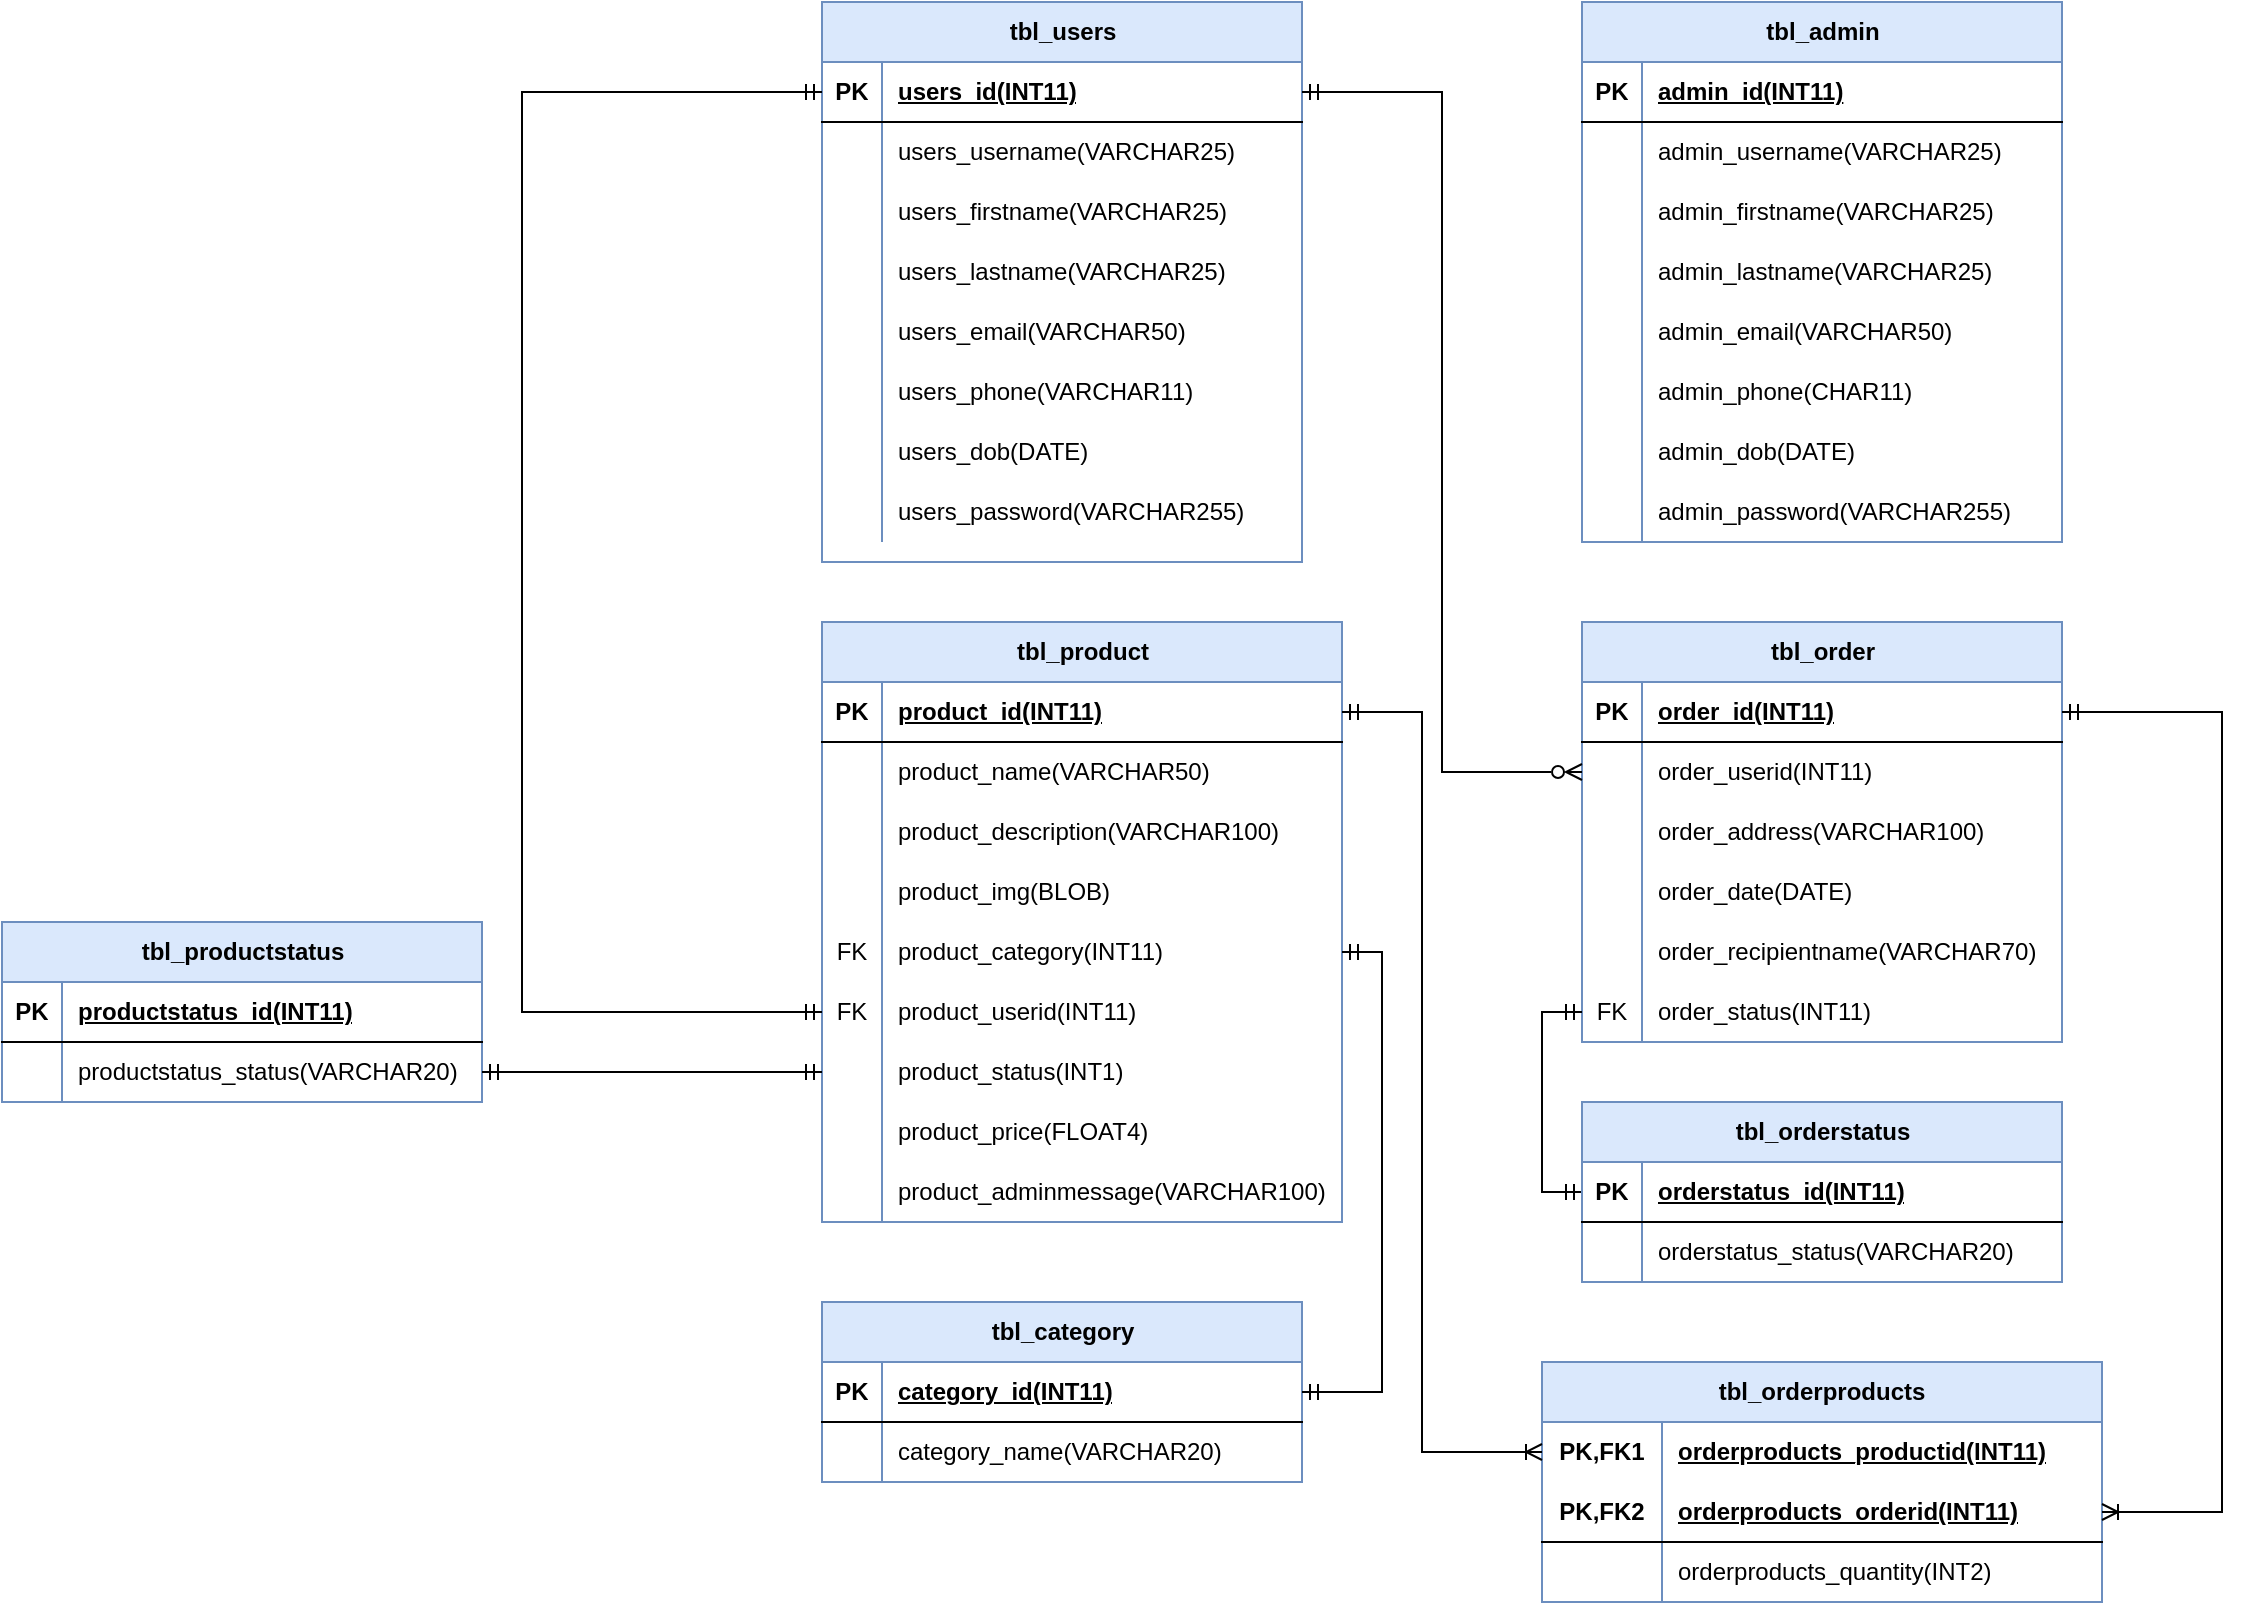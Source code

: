 <mxfile version="22.1.7" type="device">
  <diagram name="Page-1" id="d1Sl2-y3CkVBfdNEfaOQ">
    <mxGraphModel dx="2284" dy="750" grid="1" gridSize="10" guides="1" tooltips="1" connect="1" arrows="1" fold="1" page="1" pageScale="1" pageWidth="850" pageHeight="1100" math="0" shadow="0">
      <root>
        <mxCell id="0" />
        <mxCell id="1" parent="0" />
        <mxCell id="eiP_jbdUjx0Q6skLKjPK-1" value="tbl_users" style="shape=table;startSize=30;container=1;collapsible=1;childLayout=tableLayout;fixedRows=1;rowLines=0;fontStyle=1;align=center;resizeLast=1;html=1;fillColor=#dae8fc;strokeColor=#6c8ebf;" parent="1" vertex="1">
          <mxGeometry x="90" y="90" width="240" height="280" as="geometry" />
        </mxCell>
        <mxCell id="eiP_jbdUjx0Q6skLKjPK-2" value="" style="shape=tableRow;horizontal=0;startSize=0;swimlaneHead=0;swimlaneBody=0;fillColor=none;collapsible=0;dropTarget=0;points=[[0,0.5],[1,0.5]];portConstraint=eastwest;top=0;left=0;right=0;bottom=1;" parent="eiP_jbdUjx0Q6skLKjPK-1" vertex="1">
          <mxGeometry y="30" width="240" height="30" as="geometry" />
        </mxCell>
        <mxCell id="eiP_jbdUjx0Q6skLKjPK-3" value="PK" style="shape=partialRectangle;connectable=0;fillColor=none;top=0;left=0;bottom=0;right=0;fontStyle=1;overflow=hidden;whiteSpace=wrap;html=1;" parent="eiP_jbdUjx0Q6skLKjPK-2" vertex="1">
          <mxGeometry width="30" height="30" as="geometry">
            <mxRectangle width="30" height="30" as="alternateBounds" />
          </mxGeometry>
        </mxCell>
        <mxCell id="eiP_jbdUjx0Q6skLKjPK-4" value="users_id(INT11)" style="shape=partialRectangle;connectable=0;fillColor=none;top=0;left=0;bottom=0;right=0;align=left;spacingLeft=6;fontStyle=5;overflow=hidden;whiteSpace=wrap;html=1;" parent="eiP_jbdUjx0Q6skLKjPK-2" vertex="1">
          <mxGeometry x="30" width="210" height="30" as="geometry">
            <mxRectangle width="210" height="30" as="alternateBounds" />
          </mxGeometry>
        </mxCell>
        <mxCell id="eiP_jbdUjx0Q6skLKjPK-5" value="" style="shape=tableRow;horizontal=0;startSize=0;swimlaneHead=0;swimlaneBody=0;fillColor=none;collapsible=0;dropTarget=0;points=[[0,0.5],[1,0.5]];portConstraint=eastwest;top=0;left=0;right=0;bottom=0;" parent="eiP_jbdUjx0Q6skLKjPK-1" vertex="1">
          <mxGeometry y="60" width="240" height="30" as="geometry" />
        </mxCell>
        <mxCell id="eiP_jbdUjx0Q6skLKjPK-6" value="" style="shape=partialRectangle;connectable=0;fillColor=none;top=0;left=0;bottom=0;right=0;editable=1;overflow=hidden;whiteSpace=wrap;html=1;" parent="eiP_jbdUjx0Q6skLKjPK-5" vertex="1">
          <mxGeometry width="30" height="30" as="geometry">
            <mxRectangle width="30" height="30" as="alternateBounds" />
          </mxGeometry>
        </mxCell>
        <mxCell id="eiP_jbdUjx0Q6skLKjPK-7" value="users_username(VARCHAR25)" style="shape=partialRectangle;connectable=0;fillColor=none;top=0;left=0;bottom=0;right=0;align=left;spacingLeft=6;overflow=hidden;whiteSpace=wrap;html=1;" parent="eiP_jbdUjx0Q6skLKjPK-5" vertex="1">
          <mxGeometry x="30" width="210" height="30" as="geometry">
            <mxRectangle width="210" height="30" as="alternateBounds" />
          </mxGeometry>
        </mxCell>
        <mxCell id="eiP_jbdUjx0Q6skLKjPK-8" value="" style="shape=tableRow;horizontal=0;startSize=0;swimlaneHead=0;swimlaneBody=0;fillColor=none;collapsible=0;dropTarget=0;points=[[0,0.5],[1,0.5]];portConstraint=eastwest;top=0;left=0;right=0;bottom=0;" parent="eiP_jbdUjx0Q6skLKjPK-1" vertex="1">
          <mxGeometry y="90" width="240" height="30" as="geometry" />
        </mxCell>
        <mxCell id="eiP_jbdUjx0Q6skLKjPK-9" value="" style="shape=partialRectangle;connectable=0;fillColor=none;top=0;left=0;bottom=0;right=0;editable=1;overflow=hidden;whiteSpace=wrap;html=1;" parent="eiP_jbdUjx0Q6skLKjPK-8" vertex="1">
          <mxGeometry width="30" height="30" as="geometry">
            <mxRectangle width="30" height="30" as="alternateBounds" />
          </mxGeometry>
        </mxCell>
        <mxCell id="eiP_jbdUjx0Q6skLKjPK-10" value="users_firstname(VARCHAR25)" style="shape=partialRectangle;connectable=0;fillColor=none;top=0;left=0;bottom=0;right=0;align=left;spacingLeft=6;overflow=hidden;whiteSpace=wrap;html=1;" parent="eiP_jbdUjx0Q6skLKjPK-8" vertex="1">
          <mxGeometry x="30" width="210" height="30" as="geometry">
            <mxRectangle width="210" height="30" as="alternateBounds" />
          </mxGeometry>
        </mxCell>
        <mxCell id="eiP_jbdUjx0Q6skLKjPK-11" value="" style="shape=tableRow;horizontal=0;startSize=0;swimlaneHead=0;swimlaneBody=0;fillColor=none;collapsible=0;dropTarget=0;points=[[0,0.5],[1,0.5]];portConstraint=eastwest;top=0;left=0;right=0;bottom=0;" parent="eiP_jbdUjx0Q6skLKjPK-1" vertex="1">
          <mxGeometry y="120" width="240" height="30" as="geometry" />
        </mxCell>
        <mxCell id="eiP_jbdUjx0Q6skLKjPK-12" value="" style="shape=partialRectangle;connectable=0;fillColor=none;top=0;left=0;bottom=0;right=0;editable=1;overflow=hidden;whiteSpace=wrap;html=1;" parent="eiP_jbdUjx0Q6skLKjPK-11" vertex="1">
          <mxGeometry width="30" height="30" as="geometry">
            <mxRectangle width="30" height="30" as="alternateBounds" />
          </mxGeometry>
        </mxCell>
        <mxCell id="eiP_jbdUjx0Q6skLKjPK-13" value="users_lastname(VARCHAR25)" style="shape=partialRectangle;connectable=0;fillColor=none;top=0;left=0;bottom=0;right=0;align=left;spacingLeft=6;overflow=hidden;whiteSpace=wrap;html=1;" parent="eiP_jbdUjx0Q6skLKjPK-11" vertex="1">
          <mxGeometry x="30" width="210" height="30" as="geometry">
            <mxRectangle width="210" height="30" as="alternateBounds" />
          </mxGeometry>
        </mxCell>
        <mxCell id="eiP_jbdUjx0Q6skLKjPK-14" value="" style="shape=tableRow;horizontal=0;startSize=0;swimlaneHead=0;swimlaneBody=0;fillColor=none;collapsible=0;dropTarget=0;points=[[0,0.5],[1,0.5]];portConstraint=eastwest;top=0;left=0;right=0;bottom=0;" parent="eiP_jbdUjx0Q6skLKjPK-1" vertex="1">
          <mxGeometry y="150" width="240" height="30" as="geometry" />
        </mxCell>
        <mxCell id="eiP_jbdUjx0Q6skLKjPK-15" value="" style="shape=partialRectangle;connectable=0;fillColor=none;top=0;left=0;bottom=0;right=0;editable=1;overflow=hidden;whiteSpace=wrap;html=1;" parent="eiP_jbdUjx0Q6skLKjPK-14" vertex="1">
          <mxGeometry width="30" height="30" as="geometry">
            <mxRectangle width="30" height="30" as="alternateBounds" />
          </mxGeometry>
        </mxCell>
        <mxCell id="eiP_jbdUjx0Q6skLKjPK-16" value="users_email(VARCHAR50)" style="shape=partialRectangle;connectable=0;fillColor=none;top=0;left=0;bottom=0;right=0;align=left;spacingLeft=6;overflow=hidden;whiteSpace=wrap;html=1;" parent="eiP_jbdUjx0Q6skLKjPK-14" vertex="1">
          <mxGeometry x="30" width="210" height="30" as="geometry">
            <mxRectangle width="210" height="30" as="alternateBounds" />
          </mxGeometry>
        </mxCell>
        <mxCell id="eiP_jbdUjx0Q6skLKjPK-17" value="" style="shape=tableRow;horizontal=0;startSize=0;swimlaneHead=0;swimlaneBody=0;fillColor=none;collapsible=0;dropTarget=0;points=[[0,0.5],[1,0.5]];portConstraint=eastwest;top=0;left=0;right=0;bottom=0;" parent="eiP_jbdUjx0Q6skLKjPK-1" vertex="1">
          <mxGeometry y="180" width="240" height="30" as="geometry" />
        </mxCell>
        <mxCell id="eiP_jbdUjx0Q6skLKjPK-18" value="" style="shape=partialRectangle;connectable=0;fillColor=none;top=0;left=0;bottom=0;right=0;editable=1;overflow=hidden;whiteSpace=wrap;html=1;" parent="eiP_jbdUjx0Q6skLKjPK-17" vertex="1">
          <mxGeometry width="30" height="30" as="geometry">
            <mxRectangle width="30" height="30" as="alternateBounds" />
          </mxGeometry>
        </mxCell>
        <mxCell id="eiP_jbdUjx0Q6skLKjPK-19" value="users_phone(VARCHAR11)" style="shape=partialRectangle;connectable=0;fillColor=none;top=0;left=0;bottom=0;right=0;align=left;spacingLeft=6;overflow=hidden;whiteSpace=wrap;html=1;" parent="eiP_jbdUjx0Q6skLKjPK-17" vertex="1">
          <mxGeometry x="30" width="210" height="30" as="geometry">
            <mxRectangle width="210" height="30" as="alternateBounds" />
          </mxGeometry>
        </mxCell>
        <mxCell id="eiP_jbdUjx0Q6skLKjPK-20" value="" style="shape=tableRow;horizontal=0;startSize=0;swimlaneHead=0;swimlaneBody=0;fillColor=none;collapsible=0;dropTarget=0;points=[[0,0.5],[1,0.5]];portConstraint=eastwest;top=0;left=0;right=0;bottom=0;" parent="eiP_jbdUjx0Q6skLKjPK-1" vertex="1">
          <mxGeometry y="210" width="240" height="30" as="geometry" />
        </mxCell>
        <mxCell id="eiP_jbdUjx0Q6skLKjPK-21" value="" style="shape=partialRectangle;connectable=0;fillColor=none;top=0;left=0;bottom=0;right=0;editable=1;overflow=hidden;whiteSpace=wrap;html=1;" parent="eiP_jbdUjx0Q6skLKjPK-20" vertex="1">
          <mxGeometry width="30" height="30" as="geometry">
            <mxRectangle width="30" height="30" as="alternateBounds" />
          </mxGeometry>
        </mxCell>
        <mxCell id="eiP_jbdUjx0Q6skLKjPK-22" value="users_dob(DATE)" style="shape=partialRectangle;connectable=0;fillColor=none;top=0;left=0;bottom=0;right=0;align=left;spacingLeft=6;overflow=hidden;whiteSpace=wrap;html=1;" parent="eiP_jbdUjx0Q6skLKjPK-20" vertex="1">
          <mxGeometry x="30" width="210" height="30" as="geometry">
            <mxRectangle width="210" height="30" as="alternateBounds" />
          </mxGeometry>
        </mxCell>
        <mxCell id="yOBmvDDUHpHxx6-CyJIX-32" value="" style="shape=tableRow;horizontal=0;startSize=0;swimlaneHead=0;swimlaneBody=0;fillColor=none;collapsible=0;dropTarget=0;points=[[0,0.5],[1,0.5]];portConstraint=eastwest;top=0;left=0;right=0;bottom=0;" parent="eiP_jbdUjx0Q6skLKjPK-1" vertex="1">
          <mxGeometry y="240" width="240" height="30" as="geometry" />
        </mxCell>
        <mxCell id="yOBmvDDUHpHxx6-CyJIX-33" value="" style="shape=partialRectangle;connectable=0;fillColor=none;top=0;left=0;bottom=0;right=0;editable=1;overflow=hidden;whiteSpace=wrap;html=1;" parent="yOBmvDDUHpHxx6-CyJIX-32" vertex="1">
          <mxGeometry width="30" height="30" as="geometry">
            <mxRectangle width="30" height="30" as="alternateBounds" />
          </mxGeometry>
        </mxCell>
        <mxCell id="yOBmvDDUHpHxx6-CyJIX-34" value="users_password(VARCHAR255)" style="shape=partialRectangle;connectable=0;fillColor=none;top=0;left=0;bottom=0;right=0;align=left;spacingLeft=6;overflow=hidden;whiteSpace=wrap;html=1;" parent="yOBmvDDUHpHxx6-CyJIX-32" vertex="1">
          <mxGeometry x="30" width="210" height="30" as="geometry">
            <mxRectangle width="210" height="30" as="alternateBounds" />
          </mxGeometry>
        </mxCell>
        <mxCell id="eiP_jbdUjx0Q6skLKjPK-23" value="tbl_admin" style="shape=table;startSize=30;container=1;collapsible=1;childLayout=tableLayout;fixedRows=1;rowLines=0;fontStyle=1;align=center;resizeLast=1;html=1;fillColor=#dae8fc;strokeColor=#6c8ebf;" parent="1" vertex="1">
          <mxGeometry x="470" y="90" width="240" height="270" as="geometry" />
        </mxCell>
        <mxCell id="eiP_jbdUjx0Q6skLKjPK-24" value="" style="shape=tableRow;horizontal=0;startSize=0;swimlaneHead=0;swimlaneBody=0;fillColor=none;collapsible=0;dropTarget=0;points=[[0,0.5],[1,0.5]];portConstraint=eastwest;top=0;left=0;right=0;bottom=1;" parent="eiP_jbdUjx0Q6skLKjPK-23" vertex="1">
          <mxGeometry y="30" width="240" height="30" as="geometry" />
        </mxCell>
        <mxCell id="eiP_jbdUjx0Q6skLKjPK-25" value="PK" style="shape=partialRectangle;connectable=0;fillColor=none;top=0;left=0;bottom=0;right=0;fontStyle=1;overflow=hidden;whiteSpace=wrap;html=1;" parent="eiP_jbdUjx0Q6skLKjPK-24" vertex="1">
          <mxGeometry width="30" height="30" as="geometry">
            <mxRectangle width="30" height="30" as="alternateBounds" />
          </mxGeometry>
        </mxCell>
        <mxCell id="eiP_jbdUjx0Q6skLKjPK-26" value="admin_id(INT11)" style="shape=partialRectangle;connectable=0;fillColor=none;top=0;left=0;bottom=0;right=0;align=left;spacingLeft=6;fontStyle=5;overflow=hidden;whiteSpace=wrap;html=1;" parent="eiP_jbdUjx0Q6skLKjPK-24" vertex="1">
          <mxGeometry x="30" width="210" height="30" as="geometry">
            <mxRectangle width="210" height="30" as="alternateBounds" />
          </mxGeometry>
        </mxCell>
        <mxCell id="eiP_jbdUjx0Q6skLKjPK-27" value="" style="shape=tableRow;horizontal=0;startSize=0;swimlaneHead=0;swimlaneBody=0;fillColor=none;collapsible=0;dropTarget=0;points=[[0,0.5],[1,0.5]];portConstraint=eastwest;top=0;left=0;right=0;bottom=0;" parent="eiP_jbdUjx0Q6skLKjPK-23" vertex="1">
          <mxGeometry y="60" width="240" height="30" as="geometry" />
        </mxCell>
        <mxCell id="eiP_jbdUjx0Q6skLKjPK-28" value="" style="shape=partialRectangle;connectable=0;fillColor=none;top=0;left=0;bottom=0;right=0;editable=1;overflow=hidden;whiteSpace=wrap;html=1;" parent="eiP_jbdUjx0Q6skLKjPK-27" vertex="1">
          <mxGeometry width="30" height="30" as="geometry">
            <mxRectangle width="30" height="30" as="alternateBounds" />
          </mxGeometry>
        </mxCell>
        <mxCell id="eiP_jbdUjx0Q6skLKjPK-29" value="admin_username(VARCHAR25)" style="shape=partialRectangle;connectable=0;fillColor=none;top=0;left=0;bottom=0;right=0;align=left;spacingLeft=6;overflow=hidden;whiteSpace=wrap;html=1;" parent="eiP_jbdUjx0Q6skLKjPK-27" vertex="1">
          <mxGeometry x="30" width="210" height="30" as="geometry">
            <mxRectangle width="210" height="30" as="alternateBounds" />
          </mxGeometry>
        </mxCell>
        <mxCell id="eiP_jbdUjx0Q6skLKjPK-30" value="" style="shape=tableRow;horizontal=0;startSize=0;swimlaneHead=0;swimlaneBody=0;fillColor=none;collapsible=0;dropTarget=0;points=[[0,0.5],[1,0.5]];portConstraint=eastwest;top=0;left=0;right=0;bottom=0;" parent="eiP_jbdUjx0Q6skLKjPK-23" vertex="1">
          <mxGeometry y="90" width="240" height="30" as="geometry" />
        </mxCell>
        <mxCell id="eiP_jbdUjx0Q6skLKjPK-31" value="" style="shape=partialRectangle;connectable=0;fillColor=none;top=0;left=0;bottom=0;right=0;editable=1;overflow=hidden;whiteSpace=wrap;html=1;" parent="eiP_jbdUjx0Q6skLKjPK-30" vertex="1">
          <mxGeometry width="30" height="30" as="geometry">
            <mxRectangle width="30" height="30" as="alternateBounds" />
          </mxGeometry>
        </mxCell>
        <mxCell id="eiP_jbdUjx0Q6skLKjPK-32" value="admin_firstname(VARCHAR25)" style="shape=partialRectangle;connectable=0;fillColor=none;top=0;left=0;bottom=0;right=0;align=left;spacingLeft=6;overflow=hidden;whiteSpace=wrap;html=1;" parent="eiP_jbdUjx0Q6skLKjPK-30" vertex="1">
          <mxGeometry x="30" width="210" height="30" as="geometry">
            <mxRectangle width="210" height="30" as="alternateBounds" />
          </mxGeometry>
        </mxCell>
        <mxCell id="eiP_jbdUjx0Q6skLKjPK-33" value="" style="shape=tableRow;horizontal=0;startSize=0;swimlaneHead=0;swimlaneBody=0;fillColor=none;collapsible=0;dropTarget=0;points=[[0,0.5],[1,0.5]];portConstraint=eastwest;top=0;left=0;right=0;bottom=0;" parent="eiP_jbdUjx0Q6skLKjPK-23" vertex="1">
          <mxGeometry y="120" width="240" height="30" as="geometry" />
        </mxCell>
        <mxCell id="eiP_jbdUjx0Q6skLKjPK-34" value="" style="shape=partialRectangle;connectable=0;fillColor=none;top=0;left=0;bottom=0;right=0;editable=1;overflow=hidden;whiteSpace=wrap;html=1;" parent="eiP_jbdUjx0Q6skLKjPK-33" vertex="1">
          <mxGeometry width="30" height="30" as="geometry">
            <mxRectangle width="30" height="30" as="alternateBounds" />
          </mxGeometry>
        </mxCell>
        <mxCell id="eiP_jbdUjx0Q6skLKjPK-35" value="admin_lastname(VARCHAR25)" style="shape=partialRectangle;connectable=0;fillColor=none;top=0;left=0;bottom=0;right=0;align=left;spacingLeft=6;overflow=hidden;whiteSpace=wrap;html=1;" parent="eiP_jbdUjx0Q6skLKjPK-33" vertex="1">
          <mxGeometry x="30" width="210" height="30" as="geometry">
            <mxRectangle width="210" height="30" as="alternateBounds" />
          </mxGeometry>
        </mxCell>
        <mxCell id="eiP_jbdUjx0Q6skLKjPK-36" value="" style="shape=tableRow;horizontal=0;startSize=0;swimlaneHead=0;swimlaneBody=0;fillColor=none;collapsible=0;dropTarget=0;points=[[0,0.5],[1,0.5]];portConstraint=eastwest;top=0;left=0;right=0;bottom=0;" parent="eiP_jbdUjx0Q6skLKjPK-23" vertex="1">
          <mxGeometry y="150" width="240" height="30" as="geometry" />
        </mxCell>
        <mxCell id="eiP_jbdUjx0Q6skLKjPK-37" value="" style="shape=partialRectangle;connectable=0;fillColor=none;top=0;left=0;bottom=0;right=0;editable=1;overflow=hidden;whiteSpace=wrap;html=1;" parent="eiP_jbdUjx0Q6skLKjPK-36" vertex="1">
          <mxGeometry width="30" height="30" as="geometry">
            <mxRectangle width="30" height="30" as="alternateBounds" />
          </mxGeometry>
        </mxCell>
        <mxCell id="eiP_jbdUjx0Q6skLKjPK-38" value="admin_email(VARCHAR50)" style="shape=partialRectangle;connectable=0;fillColor=none;top=0;left=0;bottom=0;right=0;align=left;spacingLeft=6;overflow=hidden;whiteSpace=wrap;html=1;" parent="eiP_jbdUjx0Q6skLKjPK-36" vertex="1">
          <mxGeometry x="30" width="210" height="30" as="geometry">
            <mxRectangle width="210" height="30" as="alternateBounds" />
          </mxGeometry>
        </mxCell>
        <mxCell id="eiP_jbdUjx0Q6skLKjPK-39" value="" style="shape=tableRow;horizontal=0;startSize=0;swimlaneHead=0;swimlaneBody=0;fillColor=none;collapsible=0;dropTarget=0;points=[[0,0.5],[1,0.5]];portConstraint=eastwest;top=0;left=0;right=0;bottom=0;" parent="eiP_jbdUjx0Q6skLKjPK-23" vertex="1">
          <mxGeometry y="180" width="240" height="30" as="geometry" />
        </mxCell>
        <mxCell id="eiP_jbdUjx0Q6skLKjPK-40" value="" style="shape=partialRectangle;connectable=0;fillColor=none;top=0;left=0;bottom=0;right=0;editable=1;overflow=hidden;whiteSpace=wrap;html=1;" parent="eiP_jbdUjx0Q6skLKjPK-39" vertex="1">
          <mxGeometry width="30" height="30" as="geometry">
            <mxRectangle width="30" height="30" as="alternateBounds" />
          </mxGeometry>
        </mxCell>
        <mxCell id="eiP_jbdUjx0Q6skLKjPK-41" value="admin_phone(CHAR11)" style="shape=partialRectangle;connectable=0;fillColor=none;top=0;left=0;bottom=0;right=0;align=left;spacingLeft=6;overflow=hidden;whiteSpace=wrap;html=1;" parent="eiP_jbdUjx0Q6skLKjPK-39" vertex="1">
          <mxGeometry x="30" width="210" height="30" as="geometry">
            <mxRectangle width="210" height="30" as="alternateBounds" />
          </mxGeometry>
        </mxCell>
        <mxCell id="eiP_jbdUjx0Q6skLKjPK-42" value="" style="shape=tableRow;horizontal=0;startSize=0;swimlaneHead=0;swimlaneBody=0;fillColor=none;collapsible=0;dropTarget=0;points=[[0,0.5],[1,0.5]];portConstraint=eastwest;top=0;left=0;right=0;bottom=0;" parent="eiP_jbdUjx0Q6skLKjPK-23" vertex="1">
          <mxGeometry y="210" width="240" height="30" as="geometry" />
        </mxCell>
        <mxCell id="eiP_jbdUjx0Q6skLKjPK-43" value="" style="shape=partialRectangle;connectable=0;fillColor=none;top=0;left=0;bottom=0;right=0;editable=1;overflow=hidden;whiteSpace=wrap;html=1;" parent="eiP_jbdUjx0Q6skLKjPK-42" vertex="1">
          <mxGeometry width="30" height="30" as="geometry">
            <mxRectangle width="30" height="30" as="alternateBounds" />
          </mxGeometry>
        </mxCell>
        <mxCell id="eiP_jbdUjx0Q6skLKjPK-44" value="admin_dob(DATE)" style="shape=partialRectangle;connectable=0;fillColor=none;top=0;left=0;bottom=0;right=0;align=left;spacingLeft=6;overflow=hidden;whiteSpace=wrap;html=1;" parent="eiP_jbdUjx0Q6skLKjPK-42" vertex="1">
          <mxGeometry x="30" width="210" height="30" as="geometry">
            <mxRectangle width="210" height="30" as="alternateBounds" />
          </mxGeometry>
        </mxCell>
        <mxCell id="yOBmvDDUHpHxx6-CyJIX-35" value="" style="shape=tableRow;horizontal=0;startSize=0;swimlaneHead=0;swimlaneBody=0;fillColor=none;collapsible=0;dropTarget=0;points=[[0,0.5],[1,0.5]];portConstraint=eastwest;top=0;left=0;right=0;bottom=0;" parent="eiP_jbdUjx0Q6skLKjPK-23" vertex="1">
          <mxGeometry y="240" width="240" height="30" as="geometry" />
        </mxCell>
        <mxCell id="yOBmvDDUHpHxx6-CyJIX-36" value="" style="shape=partialRectangle;connectable=0;fillColor=none;top=0;left=0;bottom=0;right=0;editable=1;overflow=hidden;whiteSpace=wrap;html=1;" parent="yOBmvDDUHpHxx6-CyJIX-35" vertex="1">
          <mxGeometry width="30" height="30" as="geometry">
            <mxRectangle width="30" height="30" as="alternateBounds" />
          </mxGeometry>
        </mxCell>
        <mxCell id="yOBmvDDUHpHxx6-CyJIX-37" value="admin_password(VARCHAR255)" style="shape=partialRectangle;connectable=0;fillColor=none;top=0;left=0;bottom=0;right=0;align=left;spacingLeft=6;overflow=hidden;whiteSpace=wrap;html=1;" parent="yOBmvDDUHpHxx6-CyJIX-35" vertex="1">
          <mxGeometry x="30" width="210" height="30" as="geometry">
            <mxRectangle width="210" height="30" as="alternateBounds" />
          </mxGeometry>
        </mxCell>
        <mxCell id="eiP_jbdUjx0Q6skLKjPK-45" value="tbl_product" style="shape=table;startSize=30;container=1;collapsible=1;childLayout=tableLayout;fixedRows=1;rowLines=0;fontStyle=1;align=center;resizeLast=1;html=1;fillColor=#dae8fc;strokeColor=#6c8ebf;" parent="1" vertex="1">
          <mxGeometry x="90" y="400" width="260" height="300" as="geometry" />
        </mxCell>
        <mxCell id="eiP_jbdUjx0Q6skLKjPK-46" value="" style="shape=tableRow;horizontal=0;startSize=0;swimlaneHead=0;swimlaneBody=0;fillColor=none;collapsible=0;dropTarget=0;points=[[0,0.5],[1,0.5]];portConstraint=eastwest;top=0;left=0;right=0;bottom=1;" parent="eiP_jbdUjx0Q6skLKjPK-45" vertex="1">
          <mxGeometry y="30" width="260" height="30" as="geometry" />
        </mxCell>
        <mxCell id="eiP_jbdUjx0Q6skLKjPK-47" value="PK" style="shape=partialRectangle;connectable=0;fillColor=none;top=0;left=0;bottom=0;right=0;fontStyle=1;overflow=hidden;whiteSpace=wrap;html=1;" parent="eiP_jbdUjx0Q6skLKjPK-46" vertex="1">
          <mxGeometry width="30" height="30" as="geometry">
            <mxRectangle width="30" height="30" as="alternateBounds" />
          </mxGeometry>
        </mxCell>
        <mxCell id="eiP_jbdUjx0Q6skLKjPK-48" value="product_id(INT11)" style="shape=partialRectangle;connectable=0;fillColor=none;top=0;left=0;bottom=0;right=0;align=left;spacingLeft=6;fontStyle=5;overflow=hidden;whiteSpace=wrap;html=1;" parent="eiP_jbdUjx0Q6skLKjPK-46" vertex="1">
          <mxGeometry x="30" width="230" height="30" as="geometry">
            <mxRectangle width="230" height="30" as="alternateBounds" />
          </mxGeometry>
        </mxCell>
        <mxCell id="eiP_jbdUjx0Q6skLKjPK-49" value="" style="shape=tableRow;horizontal=0;startSize=0;swimlaneHead=0;swimlaneBody=0;fillColor=none;collapsible=0;dropTarget=0;points=[[0,0.5],[1,0.5]];portConstraint=eastwest;top=0;left=0;right=0;bottom=0;" parent="eiP_jbdUjx0Q6skLKjPK-45" vertex="1">
          <mxGeometry y="60" width="260" height="30" as="geometry" />
        </mxCell>
        <mxCell id="eiP_jbdUjx0Q6skLKjPK-50" value="" style="shape=partialRectangle;connectable=0;fillColor=none;top=0;left=0;bottom=0;right=0;editable=1;overflow=hidden;whiteSpace=wrap;html=1;" parent="eiP_jbdUjx0Q6skLKjPK-49" vertex="1">
          <mxGeometry width="30" height="30" as="geometry">
            <mxRectangle width="30" height="30" as="alternateBounds" />
          </mxGeometry>
        </mxCell>
        <mxCell id="eiP_jbdUjx0Q6skLKjPK-51" value="product_name(VARCHAR50)" style="shape=partialRectangle;connectable=0;fillColor=none;top=0;left=0;bottom=0;right=0;align=left;spacingLeft=6;overflow=hidden;whiteSpace=wrap;html=1;" parent="eiP_jbdUjx0Q6skLKjPK-49" vertex="1">
          <mxGeometry x="30" width="230" height="30" as="geometry">
            <mxRectangle width="230" height="30" as="alternateBounds" />
          </mxGeometry>
        </mxCell>
        <mxCell id="eiP_jbdUjx0Q6skLKjPK-52" value="" style="shape=tableRow;horizontal=0;startSize=0;swimlaneHead=0;swimlaneBody=0;fillColor=none;collapsible=0;dropTarget=0;points=[[0,0.5],[1,0.5]];portConstraint=eastwest;top=0;left=0;right=0;bottom=0;" parent="eiP_jbdUjx0Q6skLKjPK-45" vertex="1">
          <mxGeometry y="90" width="260" height="30" as="geometry" />
        </mxCell>
        <mxCell id="eiP_jbdUjx0Q6skLKjPK-53" value="" style="shape=partialRectangle;connectable=0;fillColor=none;top=0;left=0;bottom=0;right=0;editable=1;overflow=hidden;whiteSpace=wrap;html=1;" parent="eiP_jbdUjx0Q6skLKjPK-52" vertex="1">
          <mxGeometry width="30" height="30" as="geometry">
            <mxRectangle width="30" height="30" as="alternateBounds" />
          </mxGeometry>
        </mxCell>
        <mxCell id="eiP_jbdUjx0Q6skLKjPK-54" value="product_description(VARCHAR100)&amp;nbsp;" style="shape=partialRectangle;connectable=0;fillColor=none;top=0;left=0;bottom=0;right=0;align=left;spacingLeft=6;overflow=hidden;whiteSpace=wrap;html=1;" parent="eiP_jbdUjx0Q6skLKjPK-52" vertex="1">
          <mxGeometry x="30" width="230" height="30" as="geometry">
            <mxRectangle width="230" height="30" as="alternateBounds" />
          </mxGeometry>
        </mxCell>
        <mxCell id="eiP_jbdUjx0Q6skLKjPK-55" value="" style="shape=tableRow;horizontal=0;startSize=0;swimlaneHead=0;swimlaneBody=0;fillColor=none;collapsible=0;dropTarget=0;points=[[0,0.5],[1,0.5]];portConstraint=eastwest;top=0;left=0;right=0;bottom=0;" parent="eiP_jbdUjx0Q6skLKjPK-45" vertex="1">
          <mxGeometry y="120" width="260" height="30" as="geometry" />
        </mxCell>
        <mxCell id="eiP_jbdUjx0Q6skLKjPK-56" value="" style="shape=partialRectangle;connectable=0;fillColor=none;top=0;left=0;bottom=0;right=0;editable=1;overflow=hidden;whiteSpace=wrap;html=1;" parent="eiP_jbdUjx0Q6skLKjPK-55" vertex="1">
          <mxGeometry width="30" height="30" as="geometry">
            <mxRectangle width="30" height="30" as="alternateBounds" />
          </mxGeometry>
        </mxCell>
        <mxCell id="eiP_jbdUjx0Q6skLKjPK-57" value="product_img(BLOB)" style="shape=partialRectangle;connectable=0;fillColor=none;top=0;left=0;bottom=0;right=0;align=left;spacingLeft=6;overflow=hidden;whiteSpace=wrap;html=1;" parent="eiP_jbdUjx0Q6skLKjPK-55" vertex="1">
          <mxGeometry x="30" width="230" height="30" as="geometry">
            <mxRectangle width="230" height="30" as="alternateBounds" />
          </mxGeometry>
        </mxCell>
        <mxCell id="eiP_jbdUjx0Q6skLKjPK-58" value="" style="shape=tableRow;horizontal=0;startSize=0;swimlaneHead=0;swimlaneBody=0;fillColor=none;collapsible=0;dropTarget=0;points=[[0,0.5],[1,0.5]];portConstraint=eastwest;top=0;left=0;right=0;bottom=0;" parent="eiP_jbdUjx0Q6skLKjPK-45" vertex="1">
          <mxGeometry y="150" width="260" height="30" as="geometry" />
        </mxCell>
        <mxCell id="eiP_jbdUjx0Q6skLKjPK-59" value="FK" style="shape=partialRectangle;connectable=0;fillColor=none;top=0;left=0;bottom=0;right=0;editable=1;overflow=hidden;whiteSpace=wrap;html=1;" parent="eiP_jbdUjx0Q6skLKjPK-58" vertex="1">
          <mxGeometry width="30" height="30" as="geometry">
            <mxRectangle width="30" height="30" as="alternateBounds" />
          </mxGeometry>
        </mxCell>
        <mxCell id="eiP_jbdUjx0Q6skLKjPK-60" value="product_category(INT11)" style="shape=partialRectangle;connectable=0;fillColor=none;top=0;left=0;bottom=0;right=0;align=left;spacingLeft=6;overflow=hidden;whiteSpace=wrap;html=1;" parent="eiP_jbdUjx0Q6skLKjPK-58" vertex="1">
          <mxGeometry x="30" width="230" height="30" as="geometry">
            <mxRectangle width="230" height="30" as="alternateBounds" />
          </mxGeometry>
        </mxCell>
        <mxCell id="eiP_jbdUjx0Q6skLKjPK-61" value="" style="shape=tableRow;horizontal=0;startSize=0;swimlaneHead=0;swimlaneBody=0;fillColor=none;collapsible=0;dropTarget=0;points=[[0,0.5],[1,0.5]];portConstraint=eastwest;top=0;left=0;right=0;bottom=0;" parent="eiP_jbdUjx0Q6skLKjPK-45" vertex="1">
          <mxGeometry y="180" width="260" height="30" as="geometry" />
        </mxCell>
        <mxCell id="eiP_jbdUjx0Q6skLKjPK-62" value="FK" style="shape=partialRectangle;connectable=0;fillColor=none;top=0;left=0;bottom=0;right=0;editable=1;overflow=hidden;whiteSpace=wrap;html=1;" parent="eiP_jbdUjx0Q6skLKjPK-61" vertex="1">
          <mxGeometry width="30" height="30" as="geometry">
            <mxRectangle width="30" height="30" as="alternateBounds" />
          </mxGeometry>
        </mxCell>
        <mxCell id="eiP_jbdUjx0Q6skLKjPK-63" value="product_userid(INT11)" style="shape=partialRectangle;connectable=0;fillColor=none;top=0;left=0;bottom=0;right=0;align=left;spacingLeft=6;overflow=hidden;whiteSpace=wrap;html=1;" parent="eiP_jbdUjx0Q6skLKjPK-61" vertex="1">
          <mxGeometry x="30" width="230" height="30" as="geometry">
            <mxRectangle width="230" height="30" as="alternateBounds" />
          </mxGeometry>
        </mxCell>
        <mxCell id="eiP_jbdUjx0Q6skLKjPK-79" value="" style="shape=tableRow;horizontal=0;startSize=0;swimlaneHead=0;swimlaneBody=0;fillColor=none;collapsible=0;dropTarget=0;points=[[0,0.5],[1,0.5]];portConstraint=eastwest;top=0;left=0;right=0;bottom=0;" parent="eiP_jbdUjx0Q6skLKjPK-45" vertex="1">
          <mxGeometry y="210" width="260" height="30" as="geometry" />
        </mxCell>
        <mxCell id="eiP_jbdUjx0Q6skLKjPK-80" value="" style="shape=partialRectangle;connectable=0;fillColor=none;top=0;left=0;bottom=0;right=0;editable=1;overflow=hidden;whiteSpace=wrap;html=1;" parent="eiP_jbdUjx0Q6skLKjPK-79" vertex="1">
          <mxGeometry width="30" height="30" as="geometry">
            <mxRectangle width="30" height="30" as="alternateBounds" />
          </mxGeometry>
        </mxCell>
        <mxCell id="eiP_jbdUjx0Q6skLKjPK-81" value="product_status(INT1)" style="shape=partialRectangle;connectable=0;fillColor=none;top=0;left=0;bottom=0;right=0;align=left;spacingLeft=6;overflow=hidden;whiteSpace=wrap;html=1;" parent="eiP_jbdUjx0Q6skLKjPK-79" vertex="1">
          <mxGeometry x="30" width="230" height="30" as="geometry">
            <mxRectangle width="230" height="30" as="alternateBounds" />
          </mxGeometry>
        </mxCell>
        <mxCell id="nmd4HxyVQikhKoSNf4xA-1" value="" style="shape=tableRow;horizontal=0;startSize=0;swimlaneHead=0;swimlaneBody=0;fillColor=none;collapsible=0;dropTarget=0;points=[[0,0.5],[1,0.5]];portConstraint=eastwest;top=0;left=0;right=0;bottom=0;" vertex="1" parent="eiP_jbdUjx0Q6skLKjPK-45">
          <mxGeometry y="240" width="260" height="30" as="geometry" />
        </mxCell>
        <mxCell id="nmd4HxyVQikhKoSNf4xA-2" value="" style="shape=partialRectangle;connectable=0;fillColor=none;top=0;left=0;bottom=0;right=0;editable=1;overflow=hidden;whiteSpace=wrap;html=1;" vertex="1" parent="nmd4HxyVQikhKoSNf4xA-1">
          <mxGeometry width="30" height="30" as="geometry">
            <mxRectangle width="30" height="30" as="alternateBounds" />
          </mxGeometry>
        </mxCell>
        <mxCell id="nmd4HxyVQikhKoSNf4xA-3" value="product_price(FLOAT4)" style="shape=partialRectangle;connectable=0;fillColor=none;top=0;left=0;bottom=0;right=0;align=left;spacingLeft=6;overflow=hidden;whiteSpace=wrap;html=1;" vertex="1" parent="nmd4HxyVQikhKoSNf4xA-1">
          <mxGeometry x="30" width="230" height="30" as="geometry">
            <mxRectangle width="230" height="30" as="alternateBounds" />
          </mxGeometry>
        </mxCell>
        <mxCell id="nmd4HxyVQikhKoSNf4xA-4" value="" style="shape=tableRow;horizontal=0;startSize=0;swimlaneHead=0;swimlaneBody=0;fillColor=none;collapsible=0;dropTarget=0;points=[[0,0.5],[1,0.5]];portConstraint=eastwest;top=0;left=0;right=0;bottom=0;" vertex="1" parent="eiP_jbdUjx0Q6skLKjPK-45">
          <mxGeometry y="270" width="260" height="30" as="geometry" />
        </mxCell>
        <mxCell id="nmd4HxyVQikhKoSNf4xA-5" value="" style="shape=partialRectangle;connectable=0;fillColor=none;top=0;left=0;bottom=0;right=0;editable=1;overflow=hidden;whiteSpace=wrap;html=1;" vertex="1" parent="nmd4HxyVQikhKoSNf4xA-4">
          <mxGeometry width="30" height="30" as="geometry">
            <mxRectangle width="30" height="30" as="alternateBounds" />
          </mxGeometry>
        </mxCell>
        <mxCell id="nmd4HxyVQikhKoSNf4xA-6" value="product_adminmessage(VARCHAR100)" style="shape=partialRectangle;connectable=0;fillColor=none;top=0;left=0;bottom=0;right=0;align=left;spacingLeft=6;overflow=hidden;whiteSpace=wrap;html=1;" vertex="1" parent="nmd4HxyVQikhKoSNf4xA-4">
          <mxGeometry x="30" width="230" height="30" as="geometry">
            <mxRectangle width="230" height="30" as="alternateBounds" />
          </mxGeometry>
        </mxCell>
        <mxCell id="eiP_jbdUjx0Q6skLKjPK-64" value="" style="endArrow=ERmandOne;html=1;rounded=0;entryX=0;entryY=0.5;entryDx=0;entryDy=0;exitX=0;exitY=0.5;exitDx=0;exitDy=0;startArrow=ERmandOne;startFill=0;endFill=0;" parent="1" source="eiP_jbdUjx0Q6skLKjPK-61" target="eiP_jbdUjx0Q6skLKjPK-2" edge="1">
          <mxGeometry width="50" height="50" relative="1" as="geometry">
            <mxPoint x="-100" y="420" as="sourcePoint" />
            <mxPoint x="-50" y="370" as="targetPoint" />
            <Array as="points">
              <mxPoint x="-60" y="595" />
              <mxPoint x="-60" y="135" />
              <mxPoint y="135" />
            </Array>
          </mxGeometry>
        </mxCell>
        <mxCell id="eiP_jbdUjx0Q6skLKjPK-65" value="tbl_category" style="shape=table;startSize=30;container=1;collapsible=1;childLayout=tableLayout;fixedRows=1;rowLines=0;fontStyle=1;align=center;resizeLast=1;html=1;fillColor=#dae8fc;strokeColor=#6c8ebf;" parent="1" vertex="1">
          <mxGeometry x="90" y="740" width="240" height="90" as="geometry" />
        </mxCell>
        <mxCell id="eiP_jbdUjx0Q6skLKjPK-66" value="" style="shape=tableRow;horizontal=0;startSize=0;swimlaneHead=0;swimlaneBody=0;fillColor=none;collapsible=0;dropTarget=0;points=[[0,0.5],[1,0.5]];portConstraint=eastwest;top=0;left=0;right=0;bottom=1;" parent="eiP_jbdUjx0Q6skLKjPK-65" vertex="1">
          <mxGeometry y="30" width="240" height="30" as="geometry" />
        </mxCell>
        <mxCell id="eiP_jbdUjx0Q6skLKjPK-67" value="PK" style="shape=partialRectangle;connectable=0;fillColor=none;top=0;left=0;bottom=0;right=0;fontStyle=1;overflow=hidden;whiteSpace=wrap;html=1;" parent="eiP_jbdUjx0Q6skLKjPK-66" vertex="1">
          <mxGeometry width="30" height="30" as="geometry">
            <mxRectangle width="30" height="30" as="alternateBounds" />
          </mxGeometry>
        </mxCell>
        <mxCell id="eiP_jbdUjx0Q6skLKjPK-68" value="category_id(INT11)" style="shape=partialRectangle;connectable=0;fillColor=none;top=0;left=0;bottom=0;right=0;align=left;spacingLeft=6;fontStyle=5;overflow=hidden;whiteSpace=wrap;html=1;" parent="eiP_jbdUjx0Q6skLKjPK-66" vertex="1">
          <mxGeometry x="30" width="210" height="30" as="geometry">
            <mxRectangle width="210" height="30" as="alternateBounds" />
          </mxGeometry>
        </mxCell>
        <mxCell id="eiP_jbdUjx0Q6skLKjPK-69" value="" style="shape=tableRow;horizontal=0;startSize=0;swimlaneHead=0;swimlaneBody=0;fillColor=none;collapsible=0;dropTarget=0;points=[[0,0.5],[1,0.5]];portConstraint=eastwest;top=0;left=0;right=0;bottom=0;" parent="eiP_jbdUjx0Q6skLKjPK-65" vertex="1">
          <mxGeometry y="60" width="240" height="30" as="geometry" />
        </mxCell>
        <mxCell id="eiP_jbdUjx0Q6skLKjPK-70" value="" style="shape=partialRectangle;connectable=0;fillColor=none;top=0;left=0;bottom=0;right=0;editable=1;overflow=hidden;whiteSpace=wrap;html=1;" parent="eiP_jbdUjx0Q6skLKjPK-69" vertex="1">
          <mxGeometry width="30" height="30" as="geometry">
            <mxRectangle width="30" height="30" as="alternateBounds" />
          </mxGeometry>
        </mxCell>
        <mxCell id="eiP_jbdUjx0Q6skLKjPK-71" value="category_name(VARCHAR20)" style="shape=partialRectangle;connectable=0;fillColor=none;top=0;left=0;bottom=0;right=0;align=left;spacingLeft=6;overflow=hidden;whiteSpace=wrap;html=1;" parent="eiP_jbdUjx0Q6skLKjPK-69" vertex="1">
          <mxGeometry x="30" width="210" height="30" as="geometry">
            <mxRectangle width="210" height="30" as="alternateBounds" />
          </mxGeometry>
        </mxCell>
        <mxCell id="eiP_jbdUjx0Q6skLKjPK-78" style="edgeStyle=orthogonalEdgeStyle;rounded=0;orthogonalLoop=1;jettySize=auto;html=1;exitX=1;exitY=0.5;exitDx=0;exitDy=0;entryX=1;entryY=0.5;entryDx=0;entryDy=0;endArrow=ERmandOne;endFill=0;startArrow=ERmandOne;startFill=0;" parent="1" source="eiP_jbdUjx0Q6skLKjPK-66" target="eiP_jbdUjx0Q6skLKjPK-58" edge="1">
          <mxGeometry relative="1" as="geometry" />
        </mxCell>
        <mxCell id="eiP_jbdUjx0Q6skLKjPK-82" value="tbl_order" style="shape=table;startSize=30;container=1;collapsible=1;childLayout=tableLayout;fixedRows=1;rowLines=0;fontStyle=1;align=center;resizeLast=1;html=1;fillColor=#dae8fc;strokeColor=#6c8ebf;" parent="1" vertex="1">
          <mxGeometry x="470" y="400" width="240" height="210" as="geometry" />
        </mxCell>
        <mxCell id="eiP_jbdUjx0Q6skLKjPK-83" value="" style="shape=tableRow;horizontal=0;startSize=0;swimlaneHead=0;swimlaneBody=0;fillColor=none;collapsible=0;dropTarget=0;points=[[0,0.5],[1,0.5]];portConstraint=eastwest;top=0;left=0;right=0;bottom=1;" parent="eiP_jbdUjx0Q6skLKjPK-82" vertex="1">
          <mxGeometry y="30" width="240" height="30" as="geometry" />
        </mxCell>
        <mxCell id="eiP_jbdUjx0Q6skLKjPK-84" value="PK" style="shape=partialRectangle;connectable=0;fillColor=none;top=0;left=0;bottom=0;right=0;fontStyle=1;overflow=hidden;whiteSpace=wrap;html=1;" parent="eiP_jbdUjx0Q6skLKjPK-83" vertex="1">
          <mxGeometry width="30" height="30" as="geometry">
            <mxRectangle width="30" height="30" as="alternateBounds" />
          </mxGeometry>
        </mxCell>
        <mxCell id="eiP_jbdUjx0Q6skLKjPK-85" value="order_id(INT11)" style="shape=partialRectangle;connectable=0;fillColor=none;top=0;left=0;bottom=0;right=0;align=left;spacingLeft=6;fontStyle=5;overflow=hidden;whiteSpace=wrap;html=1;" parent="eiP_jbdUjx0Q6skLKjPK-83" vertex="1">
          <mxGeometry x="30" width="210" height="30" as="geometry">
            <mxRectangle width="210" height="30" as="alternateBounds" />
          </mxGeometry>
        </mxCell>
        <mxCell id="eiP_jbdUjx0Q6skLKjPK-86" value="" style="shape=tableRow;horizontal=0;startSize=0;swimlaneHead=0;swimlaneBody=0;fillColor=none;collapsible=0;dropTarget=0;points=[[0,0.5],[1,0.5]];portConstraint=eastwest;top=0;left=0;right=0;bottom=0;" parent="eiP_jbdUjx0Q6skLKjPK-82" vertex="1">
          <mxGeometry y="60" width="240" height="30" as="geometry" />
        </mxCell>
        <mxCell id="eiP_jbdUjx0Q6skLKjPK-87" value="" style="shape=partialRectangle;connectable=0;fillColor=none;top=0;left=0;bottom=0;right=0;editable=1;overflow=hidden;whiteSpace=wrap;html=1;" parent="eiP_jbdUjx0Q6skLKjPK-86" vertex="1">
          <mxGeometry width="30" height="30" as="geometry">
            <mxRectangle width="30" height="30" as="alternateBounds" />
          </mxGeometry>
        </mxCell>
        <mxCell id="eiP_jbdUjx0Q6skLKjPK-88" value="order_userid(INT11)" style="shape=partialRectangle;connectable=0;fillColor=none;top=0;left=0;bottom=0;right=0;align=left;spacingLeft=6;overflow=hidden;whiteSpace=wrap;html=1;" parent="eiP_jbdUjx0Q6skLKjPK-86" vertex="1">
          <mxGeometry x="30" width="210" height="30" as="geometry">
            <mxRectangle width="210" height="30" as="alternateBounds" />
          </mxGeometry>
        </mxCell>
        <mxCell id="eiP_jbdUjx0Q6skLKjPK-89" value="" style="shape=tableRow;horizontal=0;startSize=0;swimlaneHead=0;swimlaneBody=0;fillColor=none;collapsible=0;dropTarget=0;points=[[0,0.5],[1,0.5]];portConstraint=eastwest;top=0;left=0;right=0;bottom=0;" parent="eiP_jbdUjx0Q6skLKjPK-82" vertex="1">
          <mxGeometry y="90" width="240" height="30" as="geometry" />
        </mxCell>
        <mxCell id="eiP_jbdUjx0Q6skLKjPK-90" value="" style="shape=partialRectangle;connectable=0;fillColor=none;top=0;left=0;bottom=0;right=0;editable=1;overflow=hidden;whiteSpace=wrap;html=1;" parent="eiP_jbdUjx0Q6skLKjPK-89" vertex="1">
          <mxGeometry width="30" height="30" as="geometry">
            <mxRectangle width="30" height="30" as="alternateBounds" />
          </mxGeometry>
        </mxCell>
        <mxCell id="eiP_jbdUjx0Q6skLKjPK-91" value="order_address(VARCHAR100)" style="shape=partialRectangle;connectable=0;fillColor=none;top=0;left=0;bottom=0;right=0;align=left;spacingLeft=6;overflow=hidden;whiteSpace=wrap;html=1;" parent="eiP_jbdUjx0Q6skLKjPK-89" vertex="1">
          <mxGeometry x="30" width="210" height="30" as="geometry">
            <mxRectangle width="210" height="30" as="alternateBounds" />
          </mxGeometry>
        </mxCell>
        <mxCell id="eiP_jbdUjx0Q6skLKjPK-92" value="" style="shape=tableRow;horizontal=0;startSize=0;swimlaneHead=0;swimlaneBody=0;fillColor=none;collapsible=0;dropTarget=0;points=[[0,0.5],[1,0.5]];portConstraint=eastwest;top=0;left=0;right=0;bottom=0;" parent="eiP_jbdUjx0Q6skLKjPK-82" vertex="1">
          <mxGeometry y="120" width="240" height="30" as="geometry" />
        </mxCell>
        <mxCell id="eiP_jbdUjx0Q6skLKjPK-93" value="" style="shape=partialRectangle;connectable=0;fillColor=none;top=0;left=0;bottom=0;right=0;editable=1;overflow=hidden;whiteSpace=wrap;html=1;" parent="eiP_jbdUjx0Q6skLKjPK-92" vertex="1">
          <mxGeometry width="30" height="30" as="geometry">
            <mxRectangle width="30" height="30" as="alternateBounds" />
          </mxGeometry>
        </mxCell>
        <mxCell id="eiP_jbdUjx0Q6skLKjPK-94" value="order_date(DATE)" style="shape=partialRectangle;connectable=0;fillColor=none;top=0;left=0;bottom=0;right=0;align=left;spacingLeft=6;overflow=hidden;whiteSpace=wrap;html=1;" parent="eiP_jbdUjx0Q6skLKjPK-92" vertex="1">
          <mxGeometry x="30" width="210" height="30" as="geometry">
            <mxRectangle width="210" height="30" as="alternateBounds" />
          </mxGeometry>
        </mxCell>
        <mxCell id="eiP_jbdUjx0Q6skLKjPK-96" value="" style="shape=tableRow;horizontal=0;startSize=0;swimlaneHead=0;swimlaneBody=0;fillColor=none;collapsible=0;dropTarget=0;points=[[0,0.5],[1,0.5]];portConstraint=eastwest;top=0;left=0;right=0;bottom=0;" parent="eiP_jbdUjx0Q6skLKjPK-82" vertex="1">
          <mxGeometry y="150" width="240" height="30" as="geometry" />
        </mxCell>
        <mxCell id="eiP_jbdUjx0Q6skLKjPK-97" value="" style="shape=partialRectangle;connectable=0;fillColor=none;top=0;left=0;bottom=0;right=0;editable=1;overflow=hidden;whiteSpace=wrap;html=1;" parent="eiP_jbdUjx0Q6skLKjPK-96" vertex="1">
          <mxGeometry width="30" height="30" as="geometry">
            <mxRectangle width="30" height="30" as="alternateBounds" />
          </mxGeometry>
        </mxCell>
        <mxCell id="eiP_jbdUjx0Q6skLKjPK-98" value="order_recipientname(VARCHAR70)" style="shape=partialRectangle;connectable=0;fillColor=none;top=0;left=0;bottom=0;right=0;align=left;spacingLeft=6;overflow=hidden;whiteSpace=wrap;html=1;" parent="eiP_jbdUjx0Q6skLKjPK-96" vertex="1">
          <mxGeometry x="30" width="210" height="30" as="geometry">
            <mxRectangle width="210" height="30" as="alternateBounds" />
          </mxGeometry>
        </mxCell>
        <mxCell id="yOBmvDDUHpHxx6-CyJIX-1" value="" style="shape=tableRow;horizontal=0;startSize=0;swimlaneHead=0;swimlaneBody=0;fillColor=none;collapsible=0;dropTarget=0;points=[[0,0.5],[1,0.5]];portConstraint=eastwest;top=0;left=0;right=0;bottom=0;" parent="eiP_jbdUjx0Q6skLKjPK-82" vertex="1">
          <mxGeometry y="180" width="240" height="30" as="geometry" />
        </mxCell>
        <mxCell id="yOBmvDDUHpHxx6-CyJIX-2" value="FK" style="shape=partialRectangle;connectable=0;fillColor=none;top=0;left=0;bottom=0;right=0;editable=1;overflow=hidden;whiteSpace=wrap;html=1;" parent="yOBmvDDUHpHxx6-CyJIX-1" vertex="1">
          <mxGeometry width="30" height="30" as="geometry">
            <mxRectangle width="30" height="30" as="alternateBounds" />
          </mxGeometry>
        </mxCell>
        <mxCell id="yOBmvDDUHpHxx6-CyJIX-3" value="order_status(INT11)" style="shape=partialRectangle;connectable=0;fillColor=none;top=0;left=0;bottom=0;right=0;align=left;spacingLeft=6;overflow=hidden;whiteSpace=wrap;html=1;" parent="yOBmvDDUHpHxx6-CyJIX-1" vertex="1">
          <mxGeometry x="30" width="210" height="30" as="geometry">
            <mxRectangle width="210" height="30" as="alternateBounds" />
          </mxGeometry>
        </mxCell>
        <mxCell id="eiP_jbdUjx0Q6skLKjPK-95" style="edgeStyle=orthogonalEdgeStyle;rounded=0;orthogonalLoop=1;jettySize=auto;html=1;exitX=1;exitY=0.5;exitDx=0;exitDy=0;entryX=0;entryY=0.5;entryDx=0;entryDy=0;startArrow=ERmandOne;startFill=0;endArrow=ERzeroToMany;endFill=0;" parent="1" source="eiP_jbdUjx0Q6skLKjPK-2" target="eiP_jbdUjx0Q6skLKjPK-86" edge="1">
          <mxGeometry relative="1" as="geometry" />
        </mxCell>
        <mxCell id="eiP_jbdUjx0Q6skLKjPK-100" value="tbl_productstatus" style="shape=table;startSize=30;container=1;collapsible=1;childLayout=tableLayout;fixedRows=1;rowLines=0;fontStyle=1;align=center;resizeLast=1;html=1;fillColor=#dae8fc;strokeColor=#6c8ebf;" parent="1" vertex="1">
          <mxGeometry x="-320" y="550" width="240" height="90" as="geometry" />
        </mxCell>
        <mxCell id="eiP_jbdUjx0Q6skLKjPK-101" value="" style="shape=tableRow;horizontal=0;startSize=0;swimlaneHead=0;swimlaneBody=0;fillColor=none;collapsible=0;dropTarget=0;points=[[0,0.5],[1,0.5]];portConstraint=eastwest;top=0;left=0;right=0;bottom=1;" parent="eiP_jbdUjx0Q6skLKjPK-100" vertex="1">
          <mxGeometry y="30" width="240" height="30" as="geometry" />
        </mxCell>
        <mxCell id="eiP_jbdUjx0Q6skLKjPK-102" value="PK" style="shape=partialRectangle;connectable=0;fillColor=none;top=0;left=0;bottom=0;right=0;fontStyle=1;overflow=hidden;whiteSpace=wrap;html=1;" parent="eiP_jbdUjx0Q6skLKjPK-101" vertex="1">
          <mxGeometry width="30" height="30" as="geometry">
            <mxRectangle width="30" height="30" as="alternateBounds" />
          </mxGeometry>
        </mxCell>
        <mxCell id="eiP_jbdUjx0Q6skLKjPK-103" value="productstatus_id(INT11)" style="shape=partialRectangle;connectable=0;fillColor=none;top=0;left=0;bottom=0;right=0;align=left;spacingLeft=6;fontStyle=5;overflow=hidden;whiteSpace=wrap;html=1;" parent="eiP_jbdUjx0Q6skLKjPK-101" vertex="1">
          <mxGeometry x="30" width="210" height="30" as="geometry">
            <mxRectangle width="210" height="30" as="alternateBounds" />
          </mxGeometry>
        </mxCell>
        <mxCell id="eiP_jbdUjx0Q6skLKjPK-104" value="" style="shape=tableRow;horizontal=0;startSize=0;swimlaneHead=0;swimlaneBody=0;fillColor=none;collapsible=0;dropTarget=0;points=[[0,0.5],[1,0.5]];portConstraint=eastwest;top=0;left=0;right=0;bottom=0;" parent="eiP_jbdUjx0Q6skLKjPK-100" vertex="1">
          <mxGeometry y="60" width="240" height="30" as="geometry" />
        </mxCell>
        <mxCell id="eiP_jbdUjx0Q6skLKjPK-105" value="" style="shape=partialRectangle;connectable=0;fillColor=none;top=0;left=0;bottom=0;right=0;editable=1;overflow=hidden;whiteSpace=wrap;html=1;" parent="eiP_jbdUjx0Q6skLKjPK-104" vertex="1">
          <mxGeometry width="30" height="30" as="geometry">
            <mxRectangle width="30" height="30" as="alternateBounds" />
          </mxGeometry>
        </mxCell>
        <mxCell id="eiP_jbdUjx0Q6skLKjPK-106" value="productstatus_status(VARCHAR20)" style="shape=partialRectangle;connectable=0;fillColor=none;top=0;left=0;bottom=0;right=0;align=left;spacingLeft=6;overflow=hidden;whiteSpace=wrap;html=1;" parent="eiP_jbdUjx0Q6skLKjPK-104" vertex="1">
          <mxGeometry x="30" width="210" height="30" as="geometry">
            <mxRectangle width="210" height="30" as="alternateBounds" />
          </mxGeometry>
        </mxCell>
        <mxCell id="eiP_jbdUjx0Q6skLKjPK-107" style="edgeStyle=orthogonalEdgeStyle;rounded=0;orthogonalLoop=1;jettySize=auto;html=1;exitX=1;exitY=0.5;exitDx=0;exitDy=0;entryX=0;entryY=0.5;entryDx=0;entryDy=0;endArrow=ERmandOne;endFill=0;startArrow=ERmandOne;startFill=0;" parent="1" source="eiP_jbdUjx0Q6skLKjPK-104" target="eiP_jbdUjx0Q6skLKjPK-79" edge="1">
          <mxGeometry relative="1" as="geometry" />
        </mxCell>
        <mxCell id="yOBmvDDUHpHxx6-CyJIX-11" style="edgeStyle=orthogonalEdgeStyle;rounded=0;orthogonalLoop=1;jettySize=auto;html=1;entryX=0;entryY=0.5;entryDx=0;entryDy=0;endArrow=ERmandOne;endFill=0;startArrow=ERmandOne;startFill=0;" parent="1" source="yOBmvDDUHpHxx6-CyJIX-4" target="yOBmvDDUHpHxx6-CyJIX-1" edge="1">
          <mxGeometry relative="1" as="geometry">
            <Array as="points">
              <mxPoint x="450" y="685" />
              <mxPoint x="450" y="595" />
            </Array>
          </mxGeometry>
        </mxCell>
        <mxCell id="yOBmvDDUHpHxx6-CyJIX-4" value="tbl_orderstatus" style="shape=table;startSize=30;container=1;collapsible=1;childLayout=tableLayout;fixedRows=1;rowLines=0;fontStyle=1;align=center;resizeLast=1;html=1;fillColor=#dae8fc;strokeColor=#6c8ebf;" parent="1" vertex="1">
          <mxGeometry x="470" y="640" width="240" height="90" as="geometry" />
        </mxCell>
        <mxCell id="yOBmvDDUHpHxx6-CyJIX-5" value="" style="shape=tableRow;horizontal=0;startSize=0;swimlaneHead=0;swimlaneBody=0;fillColor=none;collapsible=0;dropTarget=0;points=[[0,0.5],[1,0.5]];portConstraint=eastwest;top=0;left=0;right=0;bottom=1;" parent="yOBmvDDUHpHxx6-CyJIX-4" vertex="1">
          <mxGeometry y="30" width="240" height="30" as="geometry" />
        </mxCell>
        <mxCell id="yOBmvDDUHpHxx6-CyJIX-6" value="PK" style="shape=partialRectangle;connectable=0;fillColor=none;top=0;left=0;bottom=0;right=0;fontStyle=1;overflow=hidden;whiteSpace=wrap;html=1;" parent="yOBmvDDUHpHxx6-CyJIX-5" vertex="1">
          <mxGeometry width="30" height="30" as="geometry">
            <mxRectangle width="30" height="30" as="alternateBounds" />
          </mxGeometry>
        </mxCell>
        <mxCell id="yOBmvDDUHpHxx6-CyJIX-7" value="orderstatus_id(INT11)" style="shape=partialRectangle;connectable=0;fillColor=none;top=0;left=0;bottom=0;right=0;align=left;spacingLeft=6;fontStyle=5;overflow=hidden;whiteSpace=wrap;html=1;" parent="yOBmvDDUHpHxx6-CyJIX-5" vertex="1">
          <mxGeometry x="30" width="210" height="30" as="geometry">
            <mxRectangle width="210" height="30" as="alternateBounds" />
          </mxGeometry>
        </mxCell>
        <mxCell id="yOBmvDDUHpHxx6-CyJIX-8" value="" style="shape=tableRow;horizontal=0;startSize=0;swimlaneHead=0;swimlaneBody=0;fillColor=none;collapsible=0;dropTarget=0;points=[[0,0.5],[1,0.5]];portConstraint=eastwest;top=0;left=0;right=0;bottom=0;" parent="yOBmvDDUHpHxx6-CyJIX-4" vertex="1">
          <mxGeometry y="60" width="240" height="30" as="geometry" />
        </mxCell>
        <mxCell id="yOBmvDDUHpHxx6-CyJIX-9" value="" style="shape=partialRectangle;connectable=0;fillColor=none;top=0;left=0;bottom=0;right=0;editable=1;overflow=hidden;whiteSpace=wrap;html=1;" parent="yOBmvDDUHpHxx6-CyJIX-8" vertex="1">
          <mxGeometry width="30" height="30" as="geometry">
            <mxRectangle width="30" height="30" as="alternateBounds" />
          </mxGeometry>
        </mxCell>
        <mxCell id="yOBmvDDUHpHxx6-CyJIX-10" value="orderstatus_status(VARCHAR20)" style="shape=partialRectangle;connectable=0;fillColor=none;top=0;left=0;bottom=0;right=0;align=left;spacingLeft=6;overflow=hidden;whiteSpace=wrap;html=1;" parent="yOBmvDDUHpHxx6-CyJIX-8" vertex="1">
          <mxGeometry x="30" width="210" height="30" as="geometry">
            <mxRectangle width="210" height="30" as="alternateBounds" />
          </mxGeometry>
        </mxCell>
        <mxCell id="yOBmvDDUHpHxx6-CyJIX-17" value="tbl_orderproducts" style="shape=table;startSize=30;container=1;collapsible=1;childLayout=tableLayout;fixedRows=1;rowLines=0;fontStyle=1;align=center;resizeLast=1;html=1;whiteSpace=wrap;fillColor=#dae8fc;strokeColor=#6c8ebf;" parent="1" vertex="1">
          <mxGeometry x="450" y="770" width="280" height="120" as="geometry" />
        </mxCell>
        <mxCell id="yOBmvDDUHpHxx6-CyJIX-18" value="" style="shape=tableRow;horizontal=0;startSize=0;swimlaneHead=0;swimlaneBody=0;fillColor=none;collapsible=0;dropTarget=0;points=[[0,0.5],[1,0.5]];portConstraint=eastwest;top=0;left=0;right=0;bottom=0;html=1;" parent="yOBmvDDUHpHxx6-CyJIX-17" vertex="1">
          <mxGeometry y="30" width="280" height="30" as="geometry" />
        </mxCell>
        <mxCell id="yOBmvDDUHpHxx6-CyJIX-19" value="PK,FK1" style="shape=partialRectangle;connectable=0;fillColor=none;top=0;left=0;bottom=0;right=0;fontStyle=1;overflow=hidden;html=1;whiteSpace=wrap;" parent="yOBmvDDUHpHxx6-CyJIX-18" vertex="1">
          <mxGeometry width="60" height="30" as="geometry">
            <mxRectangle width="60" height="30" as="alternateBounds" />
          </mxGeometry>
        </mxCell>
        <mxCell id="yOBmvDDUHpHxx6-CyJIX-20" value="orderproducts_productid(INT11)" style="shape=partialRectangle;connectable=0;fillColor=none;top=0;left=0;bottom=0;right=0;align=left;spacingLeft=6;fontStyle=5;overflow=hidden;html=1;whiteSpace=wrap;" parent="yOBmvDDUHpHxx6-CyJIX-18" vertex="1">
          <mxGeometry x="60" width="220" height="30" as="geometry">
            <mxRectangle width="220" height="30" as="alternateBounds" />
          </mxGeometry>
        </mxCell>
        <mxCell id="yOBmvDDUHpHxx6-CyJIX-21" value="" style="shape=tableRow;horizontal=0;startSize=0;swimlaneHead=0;swimlaneBody=0;fillColor=none;collapsible=0;dropTarget=0;points=[[0,0.5],[1,0.5]];portConstraint=eastwest;top=0;left=0;right=0;bottom=1;html=1;" parent="yOBmvDDUHpHxx6-CyJIX-17" vertex="1">
          <mxGeometry y="60" width="280" height="30" as="geometry" />
        </mxCell>
        <mxCell id="yOBmvDDUHpHxx6-CyJIX-22" value="PK,FK2" style="shape=partialRectangle;connectable=0;fillColor=none;top=0;left=0;bottom=0;right=0;fontStyle=1;overflow=hidden;html=1;whiteSpace=wrap;" parent="yOBmvDDUHpHxx6-CyJIX-21" vertex="1">
          <mxGeometry width="60" height="30" as="geometry">
            <mxRectangle width="60" height="30" as="alternateBounds" />
          </mxGeometry>
        </mxCell>
        <mxCell id="yOBmvDDUHpHxx6-CyJIX-23" value="orderproducts_orderid(INT11)" style="shape=partialRectangle;connectable=0;fillColor=none;top=0;left=0;bottom=0;right=0;align=left;spacingLeft=6;fontStyle=5;overflow=hidden;html=1;whiteSpace=wrap;" parent="yOBmvDDUHpHxx6-CyJIX-21" vertex="1">
          <mxGeometry x="60" width="220" height="30" as="geometry">
            <mxRectangle width="220" height="30" as="alternateBounds" />
          </mxGeometry>
        </mxCell>
        <mxCell id="yOBmvDDUHpHxx6-CyJIX-24" value="" style="shape=tableRow;horizontal=0;startSize=0;swimlaneHead=0;swimlaneBody=0;fillColor=none;collapsible=0;dropTarget=0;points=[[0,0.5],[1,0.5]];portConstraint=eastwest;top=0;left=0;right=0;bottom=0;html=1;" parent="yOBmvDDUHpHxx6-CyJIX-17" vertex="1">
          <mxGeometry y="90" width="280" height="30" as="geometry" />
        </mxCell>
        <mxCell id="yOBmvDDUHpHxx6-CyJIX-25" value="" style="shape=partialRectangle;connectable=0;fillColor=none;top=0;left=0;bottom=0;right=0;editable=1;overflow=hidden;html=1;whiteSpace=wrap;" parent="yOBmvDDUHpHxx6-CyJIX-24" vertex="1">
          <mxGeometry width="60" height="30" as="geometry">
            <mxRectangle width="60" height="30" as="alternateBounds" />
          </mxGeometry>
        </mxCell>
        <mxCell id="yOBmvDDUHpHxx6-CyJIX-26" value="orderproducts_quantity(INT2)" style="shape=partialRectangle;connectable=0;fillColor=none;top=0;left=0;bottom=0;right=0;align=left;spacingLeft=6;overflow=hidden;html=1;whiteSpace=wrap;" parent="yOBmvDDUHpHxx6-CyJIX-24" vertex="1">
          <mxGeometry x="60" width="220" height="30" as="geometry">
            <mxRectangle width="220" height="30" as="alternateBounds" />
          </mxGeometry>
        </mxCell>
        <mxCell id="yOBmvDDUHpHxx6-CyJIX-30" style="edgeStyle=orthogonalEdgeStyle;rounded=0;orthogonalLoop=1;jettySize=auto;html=1;entryX=1;entryY=0.5;entryDx=0;entryDy=0;startArrow=ERoneToMany;startFill=0;endArrow=ERmandOne;endFill=0;" parent="1" source="yOBmvDDUHpHxx6-CyJIX-18" target="eiP_jbdUjx0Q6skLKjPK-46" edge="1">
          <mxGeometry relative="1" as="geometry">
            <Array as="points">
              <mxPoint x="390" y="815" />
              <mxPoint x="390" y="445" />
            </Array>
          </mxGeometry>
        </mxCell>
        <mxCell id="yOBmvDDUHpHxx6-CyJIX-31" style="edgeStyle=orthogonalEdgeStyle;rounded=0;orthogonalLoop=1;jettySize=auto;html=1;entryX=1;entryY=0.5;entryDx=0;entryDy=0;endArrow=ERmandOne;endFill=0;startArrow=ERoneToMany;startFill=0;" parent="1" source="yOBmvDDUHpHxx6-CyJIX-21" target="eiP_jbdUjx0Q6skLKjPK-83" edge="1">
          <mxGeometry relative="1" as="geometry">
            <Array as="points">
              <mxPoint x="790" y="845" />
              <mxPoint x="790" y="445" />
            </Array>
          </mxGeometry>
        </mxCell>
      </root>
    </mxGraphModel>
  </diagram>
</mxfile>
